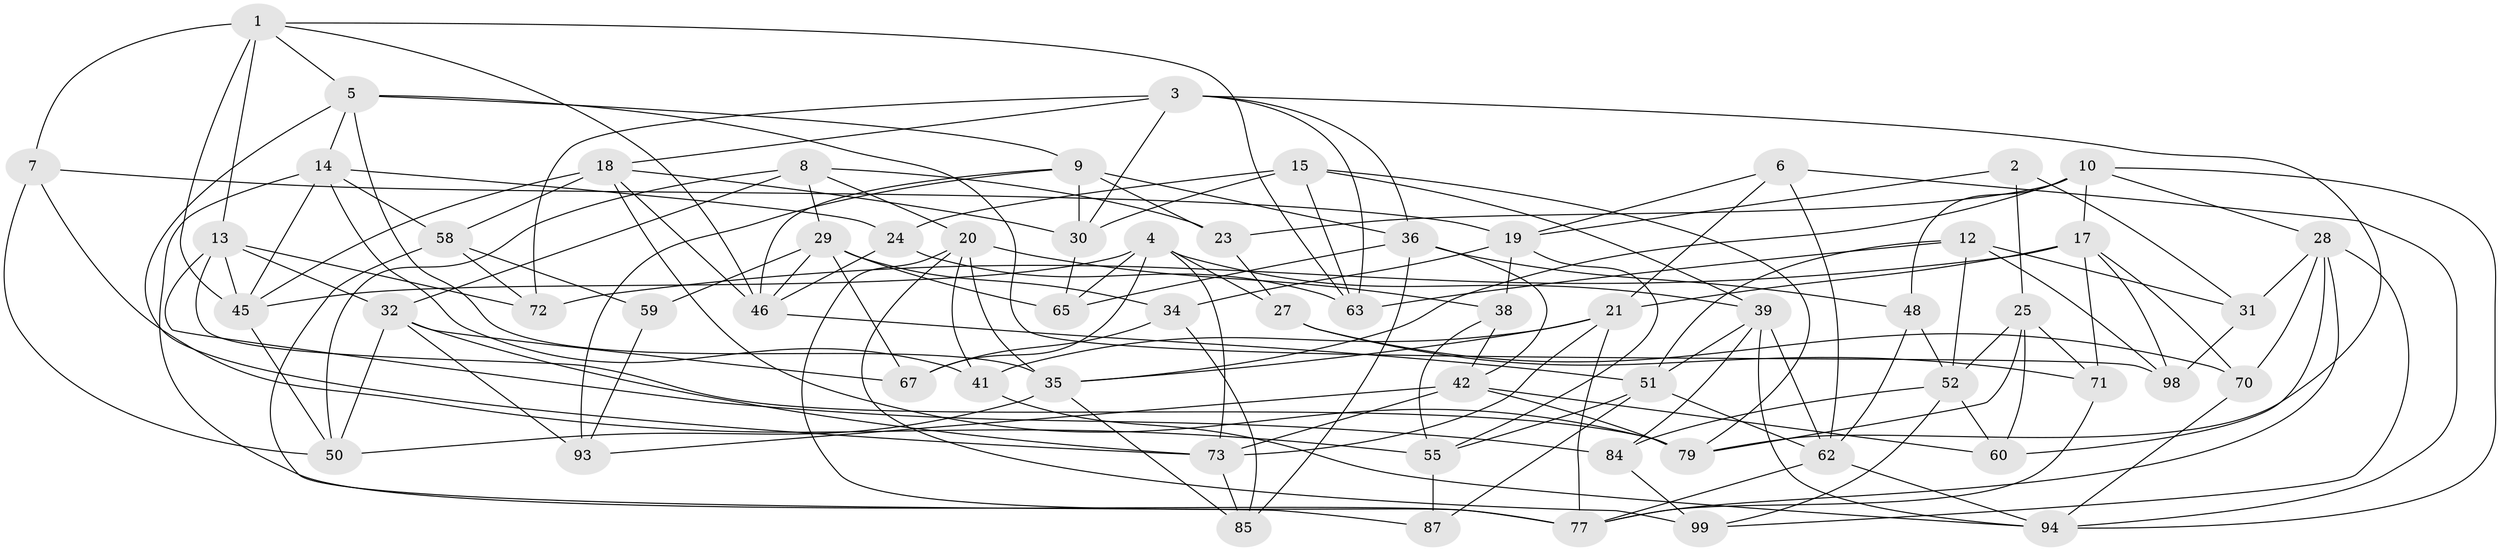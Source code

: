 // original degree distribution, {4: 1.0}
// Generated by graph-tools (version 1.1) at 2025/39/02/21/25 10:39:01]
// undirected, 62 vertices, 156 edges
graph export_dot {
graph [start="1"]
  node [color=gray90,style=filled];
  1 [super="+47"];
  2;
  3 [super="+53"];
  4 [super="+22"];
  5 [super="+56"];
  6;
  7;
  8 [super="+11"];
  9 [super="+16"];
  10 [super="+66"];
  12 [super="+78"];
  13 [super="+26"];
  14 [super="+68"];
  15 [super="+76"];
  17 [super="+96"];
  18 [super="+100"];
  19 [super="+92"];
  20 [super="+37"];
  21 [super="+54"];
  23;
  24;
  25 [super="+61"];
  27;
  28 [super="+43"];
  29 [super="+40"];
  30 [super="+33"];
  31;
  32 [super="+83"];
  34;
  35 [super="+44"];
  36 [super="+49"];
  38;
  39 [super="+69"];
  41;
  42 [super="+74"];
  45 [super="+97"];
  46 [super="+86"];
  48;
  50 [super="+57"];
  51 [super="+88"];
  52 [super="+80"];
  55 [super="+75"];
  58 [super="+91"];
  59;
  60;
  62 [super="+90"];
  63 [super="+64"];
  65;
  67;
  70;
  71;
  72;
  73 [super="+82"];
  77 [super="+81"];
  79 [super="+89"];
  84;
  85;
  87;
  93;
  94 [super="+95"];
  98;
  99;
  1 -- 45;
  1 -- 46;
  1 -- 13;
  1 -- 63;
  1 -- 5;
  1 -- 7;
  2 -- 25 [weight=2];
  2 -- 31;
  2 -- 19;
  3 -- 63;
  3 -- 36;
  3 -- 72;
  3 -- 30;
  3 -- 79;
  3 -- 18;
  4 -- 67;
  4 -- 39;
  4 -- 73;
  4 -- 65;
  4 -- 27;
  4 -- 45;
  5 -- 98;
  5 -- 14;
  5 -- 73;
  5 -- 35;
  5 -- 9;
  6 -- 21;
  6 -- 62;
  6 -- 94;
  6 -- 19;
  7 -- 19;
  7 -- 55;
  7 -- 50;
  8 -- 20;
  8 -- 50 [weight=2];
  8 -- 32;
  8 -- 29;
  8 -- 23;
  9 -- 93;
  9 -- 46;
  9 -- 30;
  9 -- 36;
  9 -- 23;
  10 -- 23;
  10 -- 94;
  10 -- 48;
  10 -- 17;
  10 -- 28;
  10 -- 35;
  12 -- 63 [weight=2];
  12 -- 52;
  12 -- 98;
  12 -- 51;
  12 -- 31;
  13 -- 84;
  13 -- 45;
  13 -- 32;
  13 -- 72;
  13 -- 79;
  14 -- 45;
  14 -- 58;
  14 -- 41;
  14 -- 24;
  14 -- 77;
  15 -- 39;
  15 -- 30 [weight=2];
  15 -- 79;
  15 -- 24;
  15 -- 63;
  17 -- 98;
  17 -- 21;
  17 -- 72;
  17 -- 70;
  17 -- 71;
  18 -- 45;
  18 -- 46;
  18 -- 58;
  18 -- 30;
  18 -- 79;
  19 -- 38;
  19 -- 34;
  19 -- 55;
  20 -- 41;
  20 -- 38;
  20 -- 99;
  20 -- 35;
  20 -- 77;
  21 -- 77;
  21 -- 73;
  21 -- 35;
  21 -- 41;
  23 -- 27;
  24 -- 46;
  24 -- 63;
  25 -- 60;
  25 -- 79;
  25 -- 71;
  25 -- 52;
  27 -- 70;
  27 -- 71;
  28 -- 77;
  28 -- 60;
  28 -- 70;
  28 -- 99;
  28 -- 31;
  29 -- 67;
  29 -- 59;
  29 -- 65;
  29 -- 34;
  29 -- 46;
  30 -- 65;
  31 -- 98;
  32 -- 73;
  32 -- 67;
  32 -- 93;
  32 -- 50;
  34 -- 85;
  34 -- 67;
  35 -- 50;
  35 -- 85;
  36 -- 65;
  36 -- 85;
  36 -- 48;
  36 -- 42;
  38 -- 42;
  38 -- 55;
  39 -- 51;
  39 -- 94;
  39 -- 84;
  39 -- 62;
  41 -- 94;
  42 -- 93;
  42 -- 73;
  42 -- 60;
  42 -- 79;
  45 -- 50;
  46 -- 51;
  48 -- 62;
  48 -- 52;
  51 -- 55;
  51 -- 87;
  51 -- 62;
  52 -- 99;
  52 -- 84;
  52 -- 60;
  55 -- 87 [weight=2];
  58 -- 72;
  58 -- 59 [weight=2];
  58 -- 87;
  59 -- 93;
  62 -- 94;
  62 -- 77;
  70 -- 94;
  71 -- 77;
  73 -- 85;
  84 -- 99;
}
